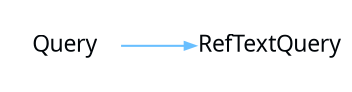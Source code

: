 digraph {
 rankdir = "LR"
 bgcolor = none;
 layout  = dot;
 edge [
   arrowsize = "0.5"
   color     = "#69BFFFFF"
 ]
 D99lmA2[
   shape    = none
   label    = "Query"
   margin   = "0.01"
   fontname = "Segoe UI"
   fontsize = "11"
   fontcolor= "#010509FF"
 ]
 qq9lmA2[
   shape    = none
   label    = "RefTextQuery"
   margin   = "0.01"
   fontname = "Segoe UI"
   fontsize = "11"
   fontcolor= "#010509FF"
 ]
 D99lmA2->qq9lmA2
}
